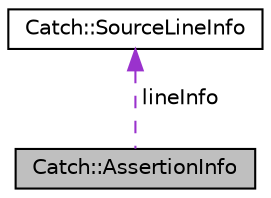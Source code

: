 digraph "Catch::AssertionInfo"
{
 // LATEX_PDF_SIZE
  edge [fontname="Helvetica",fontsize="10",labelfontname="Helvetica",labelfontsize="10"];
  node [fontname="Helvetica",fontsize="10",shape=record];
  Node1 [label="Catch::AssertionInfo",height=0.2,width=0.4,color="black", fillcolor="grey75", style="filled", fontcolor="black",tooltip=" "];
  Node2 -> Node1 [dir="back",color="darkorchid3",fontsize="10",style="dashed",label=" lineInfo" ,fontname="Helvetica"];
  Node2 [label="Catch::SourceLineInfo",height=0.2,width=0.4,color="black", fillcolor="white", style="filled",URL="$structCatch_1_1SourceLineInfo.html",tooltip=" "];
}
